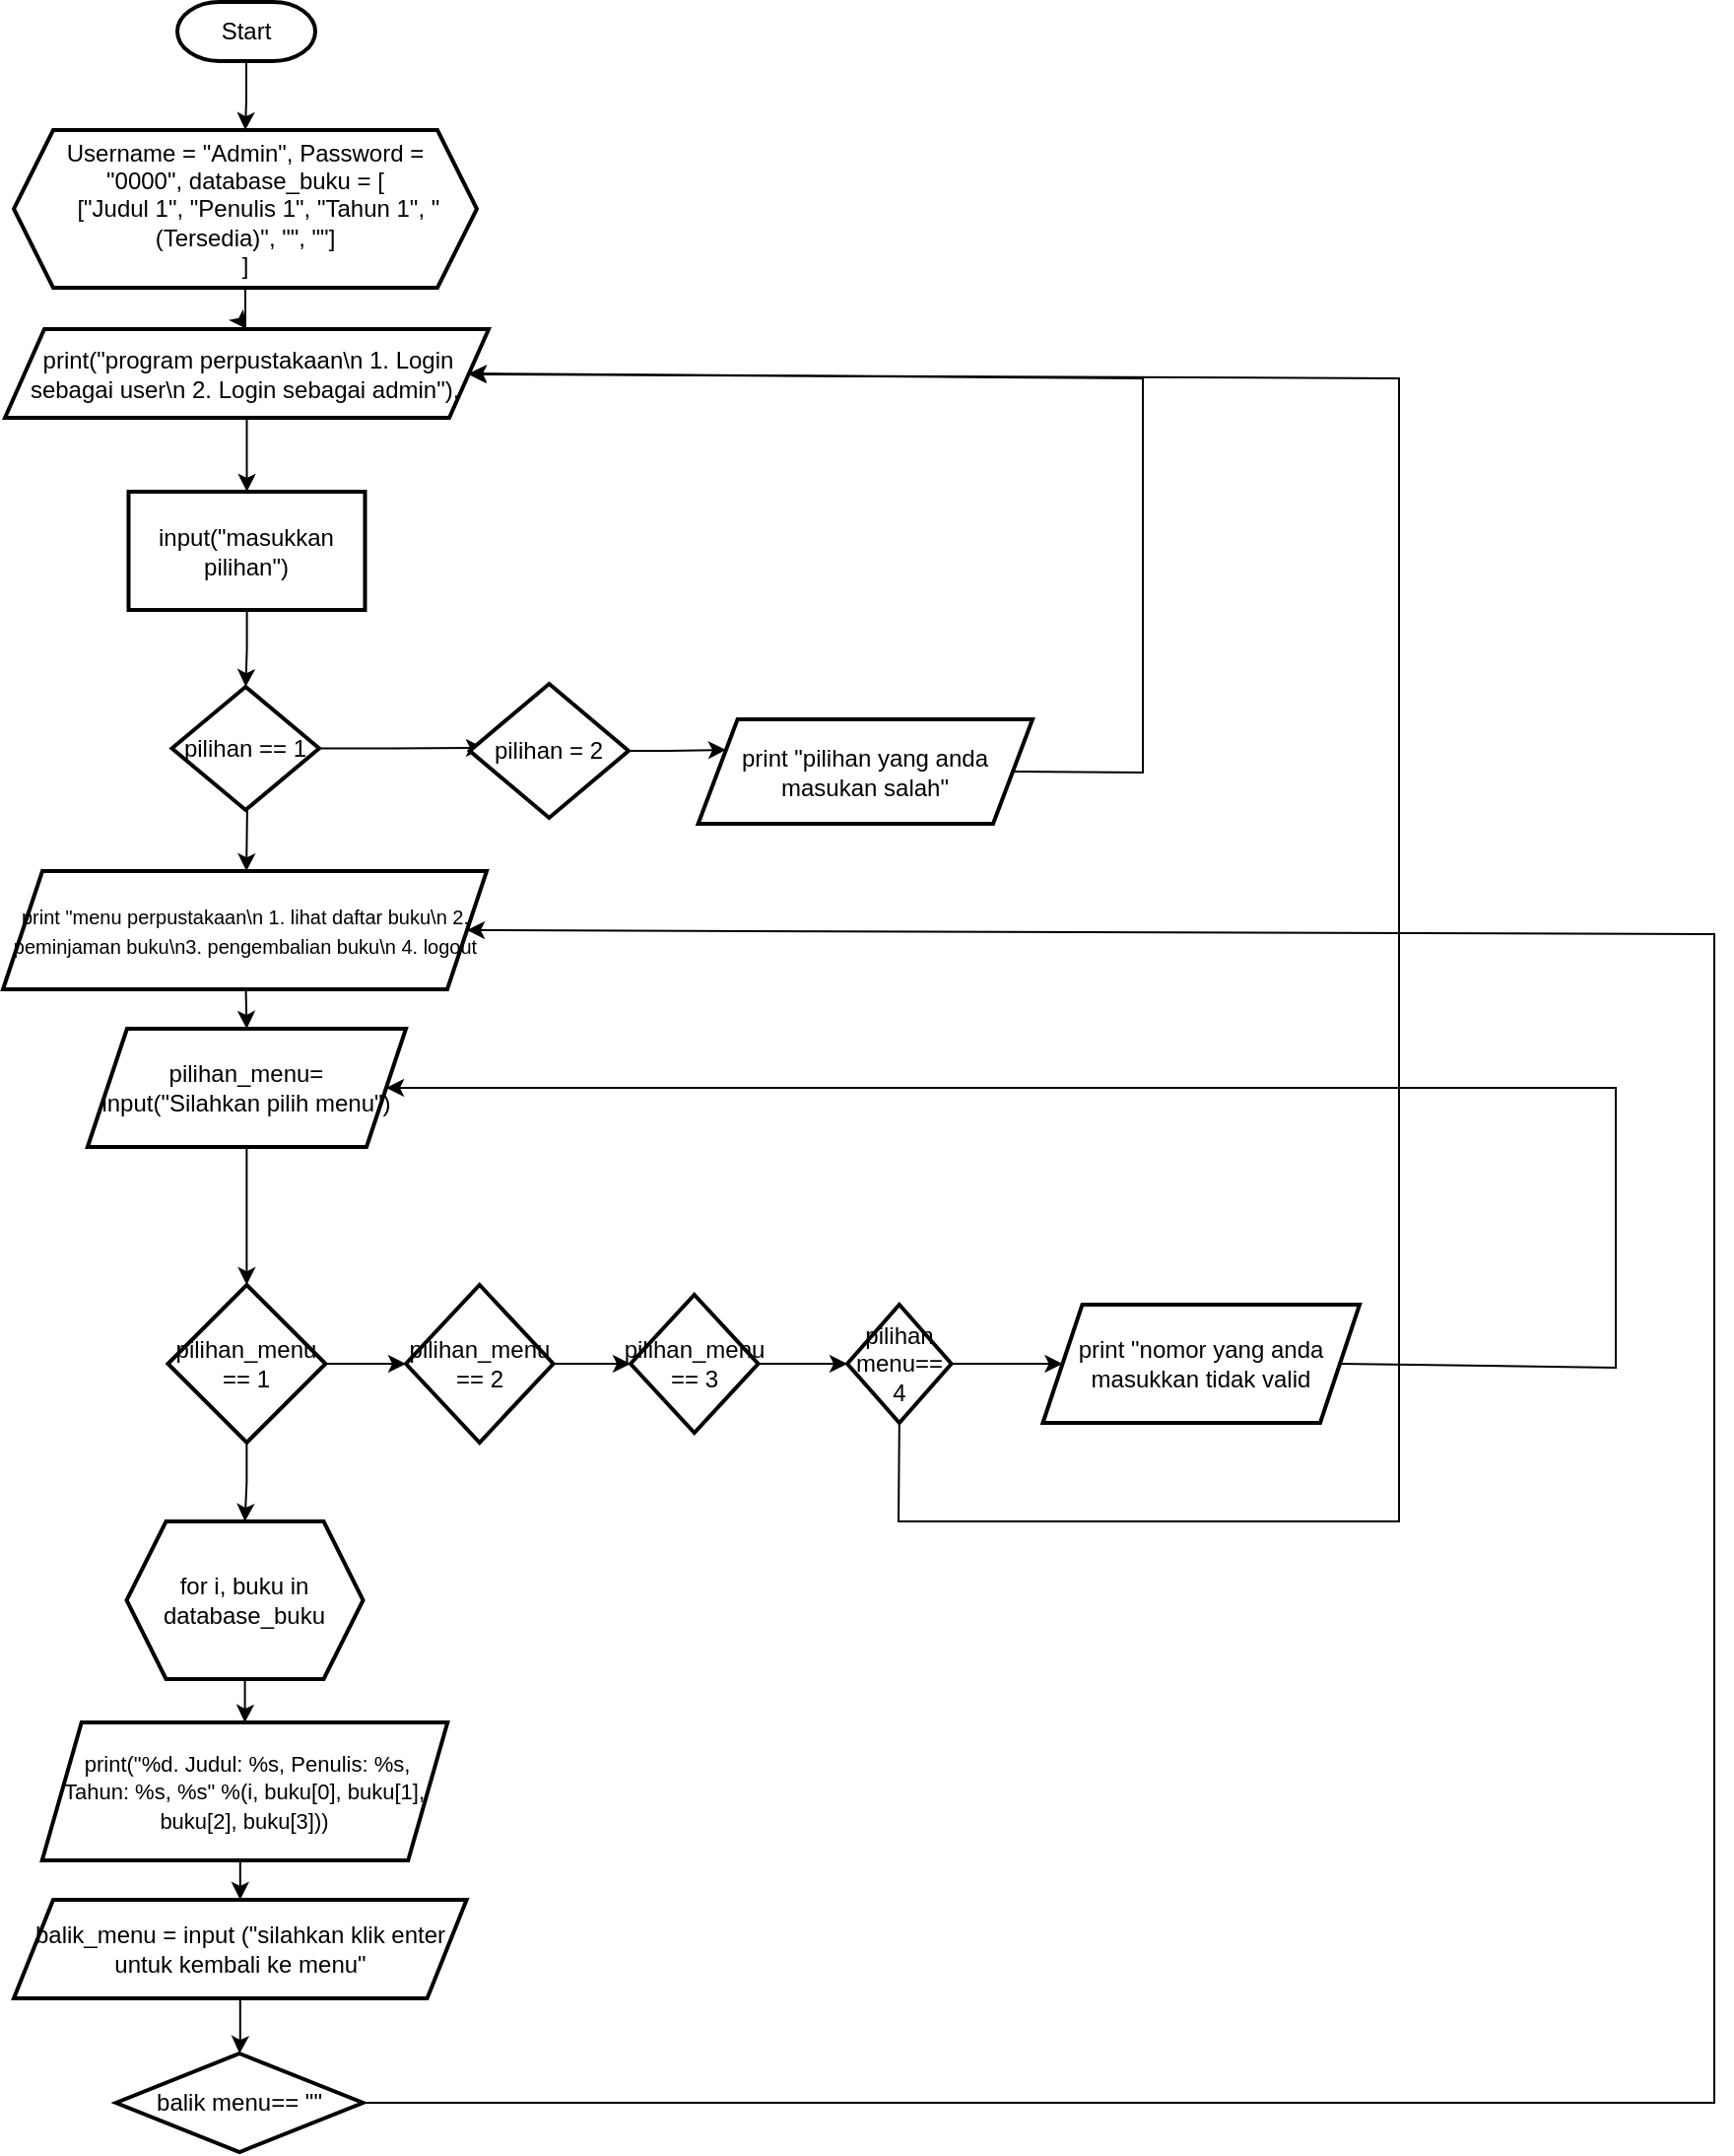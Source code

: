 <mxfile version="22.1.17" type="github">
  <diagram name="Page-1" id="TU6_HEHbgt6ybrDFPS7l">
    <mxGraphModel dx="1114" dy="603" grid="1" gridSize="10" guides="1" tooltips="1" connect="1" arrows="1" fold="1" page="1" pageScale="1" pageWidth="850" pageHeight="1100" math="0" shadow="0">
      <root>
        <mxCell id="0" />
        <mxCell id="1" parent="0" />
        <mxCell id="t8BBSRWHAoElBizVuhs3-4" value="" style="edgeStyle=orthogonalEdgeStyle;rounded=0;orthogonalLoop=1;jettySize=auto;html=1;" edge="1" parent="1" source="t8BBSRWHAoElBizVuhs3-1" target="t8BBSRWHAoElBizVuhs3-3">
          <mxGeometry relative="1" as="geometry" />
        </mxCell>
        <mxCell id="t8BBSRWHAoElBizVuhs3-1" value="Start" style="strokeWidth=2;html=1;shape=mxgraph.flowchart.terminator;whiteSpace=wrap;" vertex="1" parent="1">
          <mxGeometry x="340" y="7" width="70" height="30" as="geometry" />
        </mxCell>
        <mxCell id="t8BBSRWHAoElBizVuhs3-6" value="" style="edgeStyle=orthogonalEdgeStyle;rounded=0;orthogonalLoop=1;jettySize=auto;html=1;" edge="1" parent="1" source="t8BBSRWHAoElBizVuhs3-3" target="t8BBSRWHAoElBizVuhs3-5">
          <mxGeometry relative="1" as="geometry" />
        </mxCell>
        <mxCell id="t8BBSRWHAoElBizVuhs3-3" value="Username = &quot;Admin&quot;, Password = &quot;0000&quot;,&amp;nbsp;database_buku = [&lt;div&gt;&amp;nbsp; &amp;nbsp; [&quot;Judul 1&quot;, &quot;Penulis 1&quot;, &quot;Tahun 1&quot;, &quot;(Tersedia)&quot;, &quot;&quot;, &quot;&quot;]&lt;/div&gt;&lt;div&gt;]&lt;/div&gt;" style="shape=hexagon;perimeter=hexagonPerimeter2;whiteSpace=wrap;html=1;fixedSize=1;strokeWidth=2;" vertex="1" parent="1">
          <mxGeometry x="257" y="72" width="235" height="80" as="geometry" />
        </mxCell>
        <mxCell id="t8BBSRWHAoElBizVuhs3-8" value="" style="edgeStyle=orthogonalEdgeStyle;rounded=0;orthogonalLoop=1;jettySize=auto;html=1;" edge="1" parent="1" source="t8BBSRWHAoElBizVuhs3-5" target="t8BBSRWHAoElBizVuhs3-7">
          <mxGeometry relative="1" as="geometry" />
        </mxCell>
        <mxCell id="t8BBSRWHAoElBizVuhs3-5" value="print(&quot;program perpustakaan\n 1. Login sebagai user\n 2. Login sebagai admin&quot;),&amp;nbsp;" style="shape=parallelogram;perimeter=parallelogramPerimeter;whiteSpace=wrap;html=1;fixedSize=1;strokeWidth=2;" vertex="1" parent="1">
          <mxGeometry x="252.5" y="173" width="245.5" height="45" as="geometry" />
        </mxCell>
        <mxCell id="t8BBSRWHAoElBizVuhs3-10" value="" style="edgeStyle=orthogonalEdgeStyle;rounded=0;orthogonalLoop=1;jettySize=auto;html=1;" edge="1" parent="1" source="t8BBSRWHAoElBizVuhs3-7" target="t8BBSRWHAoElBizVuhs3-9">
          <mxGeometry relative="1" as="geometry" />
        </mxCell>
        <mxCell id="t8BBSRWHAoElBizVuhs3-7" value="input(&quot;masukkan pilihan&quot;)" style="whiteSpace=wrap;html=1;strokeWidth=2;" vertex="1" parent="1">
          <mxGeometry x="315.25" y="255.5" width="120" height="60" as="geometry" />
        </mxCell>
        <mxCell id="t8BBSRWHAoElBizVuhs3-12" value="" style="edgeStyle=orthogonalEdgeStyle;rounded=0;orthogonalLoop=1;jettySize=auto;html=1;exitX=1;exitY=0.5;exitDx=0;exitDy=0;entryX=0.088;entryY=0.477;entryDx=0;entryDy=0;entryPerimeter=0;" edge="1" parent="1" source="t8BBSRWHAoElBizVuhs3-9" target="t8BBSRWHAoElBizVuhs3-11">
          <mxGeometry relative="1" as="geometry">
            <mxPoint x="411.94" y="365.8" as="sourcePoint" />
            <mxPoint x="480" y="380" as="targetPoint" />
          </mxGeometry>
        </mxCell>
        <mxCell id="t8BBSRWHAoElBizVuhs3-17" value="" style="edgeStyle=orthogonalEdgeStyle;rounded=0;orthogonalLoop=1;jettySize=auto;html=1;" edge="1" parent="1">
          <mxGeometry relative="1" as="geometry">
            <mxPoint x="375.45" y="416.997" as="sourcePoint" />
            <mxPoint x="375.05" y="448.06" as="targetPoint" />
          </mxGeometry>
        </mxCell>
        <mxCell id="t8BBSRWHAoElBizVuhs3-9" value="pilihan == 1" style="rhombus;whiteSpace=wrap;html=1;strokeWidth=2;" vertex="1" parent="1">
          <mxGeometry x="337.25" y="354.5" width="74.75" height="62.5" as="geometry" />
        </mxCell>
        <mxCell id="t8BBSRWHAoElBizVuhs3-14" value="" style="edgeStyle=orthogonalEdgeStyle;rounded=0;orthogonalLoop=1;jettySize=auto;html=1;exitX=1;exitY=0.5;exitDx=0;exitDy=0;entryX=0;entryY=0.25;entryDx=0;entryDy=0;" edge="1" parent="1" source="t8BBSRWHAoElBizVuhs3-11" target="t8BBSRWHAoElBizVuhs3-13">
          <mxGeometry relative="1" as="geometry">
            <mxPoint x="570" y="365" as="sourcePoint" />
            <mxPoint x="614.31" y="365.5" as="targetPoint" />
          </mxGeometry>
        </mxCell>
        <mxCell id="t8BBSRWHAoElBizVuhs3-11" value="pilihan = 2" style="rhombus;whiteSpace=wrap;html=1;strokeWidth=2;" vertex="1" parent="1">
          <mxGeometry x="488.38" y="353" width="80.62" height="68" as="geometry" />
        </mxCell>
        <mxCell id="t8BBSRWHAoElBizVuhs3-13" value="print &quot;pilihan yang anda masukan salah&quot;" style="shape=parallelogram;perimeter=parallelogramPerimeter;whiteSpace=wrap;html=1;fixedSize=1;strokeWidth=2;" vertex="1" parent="1">
          <mxGeometry x="604.31" y="371" width="169.69" height="53" as="geometry" />
        </mxCell>
        <mxCell id="t8BBSRWHAoElBizVuhs3-15" value="" style="endArrow=classic;html=1;rounded=0;exitX=1;exitY=0.5;exitDx=0;exitDy=0;entryX=1;entryY=0.5;entryDx=0;entryDy=0;" edge="1" parent="1" source="t8BBSRWHAoElBizVuhs3-13" target="t8BBSRWHAoElBizVuhs3-5">
          <mxGeometry width="50" height="50" relative="1" as="geometry">
            <mxPoint x="780" y="388" as="sourcePoint" />
            <mxPoint x="830" y="208" as="targetPoint" />
            <Array as="points">
              <mxPoint x="830" y="398" />
              <mxPoint x="830" y="198" />
            </Array>
          </mxGeometry>
        </mxCell>
        <mxCell id="t8BBSRWHAoElBizVuhs3-19" value="" style="edgeStyle=orthogonalEdgeStyle;rounded=0;orthogonalLoop=1;jettySize=auto;html=1;" edge="1" parent="1" target="t8BBSRWHAoElBizVuhs3-18">
          <mxGeometry relative="1" as="geometry">
            <mxPoint x="374.3" y="488" as="sourcePoint" />
          </mxGeometry>
        </mxCell>
        <mxCell id="t8BBSRWHAoElBizVuhs3-16" value="&lt;font style=&quot;font-size: 10px;&quot;&gt;print &quot;menu perpustakaan\n 1. lihat daftar buku\n 2. peminjaman buku\n3. pengembalian buku\n 4. logout&lt;/font&gt;" style="shape=parallelogram;perimeter=parallelogramPerimeter;whiteSpace=wrap;html=1;fixedSize=1;strokeWidth=2;" vertex="1" parent="1">
          <mxGeometry x="251.51" y="448" width="245.49" height="60" as="geometry" />
        </mxCell>
        <mxCell id="t8BBSRWHAoElBizVuhs3-21" value="" style="edgeStyle=orthogonalEdgeStyle;rounded=0;orthogonalLoop=1;jettySize=auto;html=1;" edge="1" parent="1" source="t8BBSRWHAoElBizVuhs3-18" target="t8BBSRWHAoElBizVuhs3-20">
          <mxGeometry relative="1" as="geometry" />
        </mxCell>
        <mxCell id="t8BBSRWHAoElBizVuhs3-18" value="pilihan_menu= input(&quot;Silahkan pilih menu&quot;)" style="shape=parallelogram;perimeter=parallelogramPerimeter;whiteSpace=wrap;html=1;fixedSize=1;strokeWidth=2;" vertex="1" parent="1">
          <mxGeometry x="294.44" y="528" width="161.56" height="60" as="geometry" />
        </mxCell>
        <mxCell id="t8BBSRWHAoElBizVuhs3-27" value="" style="edgeStyle=orthogonalEdgeStyle;rounded=0;orthogonalLoop=1;jettySize=auto;html=1;" edge="1" parent="1" source="t8BBSRWHAoElBizVuhs3-20" target="t8BBSRWHAoElBizVuhs3-26">
          <mxGeometry relative="1" as="geometry" />
        </mxCell>
        <mxCell id="t8BBSRWHAoElBizVuhs3-39" value="" style="edgeStyle=orthogonalEdgeStyle;rounded=0;orthogonalLoop=1;jettySize=auto;html=1;" edge="1" parent="1" source="t8BBSRWHAoElBizVuhs3-20" target="t8BBSRWHAoElBizVuhs3-38">
          <mxGeometry relative="1" as="geometry" />
        </mxCell>
        <mxCell id="t8BBSRWHAoElBizVuhs3-20" value="pilihan_menu == 1" style="rhombus;whiteSpace=wrap;html=1;strokeWidth=2;" vertex="1" parent="1">
          <mxGeometry x="335.22" y="658" width="80" height="80" as="geometry" />
        </mxCell>
        <mxCell id="t8BBSRWHAoElBizVuhs3-29" value="" style="edgeStyle=orthogonalEdgeStyle;rounded=0;orthogonalLoop=1;jettySize=auto;html=1;" edge="1" parent="1" source="t8BBSRWHAoElBizVuhs3-26" target="t8BBSRWHAoElBizVuhs3-28">
          <mxGeometry relative="1" as="geometry" />
        </mxCell>
        <mxCell id="t8BBSRWHAoElBizVuhs3-26" value="pilihan_menu == 2" style="rhombus;whiteSpace=wrap;html=1;strokeWidth=2;" vertex="1" parent="1">
          <mxGeometry x="456" y="658" width="74.78" height="80" as="geometry" />
        </mxCell>
        <mxCell id="t8BBSRWHAoElBizVuhs3-31" value="" style="edgeStyle=orthogonalEdgeStyle;rounded=0;orthogonalLoop=1;jettySize=auto;html=1;" edge="1" parent="1" source="t8BBSRWHAoElBizVuhs3-28" target="t8BBSRWHAoElBizVuhs3-30">
          <mxGeometry relative="1" as="geometry" />
        </mxCell>
        <mxCell id="t8BBSRWHAoElBizVuhs3-28" value="pilihan_menu == 3" style="rhombus;whiteSpace=wrap;html=1;strokeWidth=2;" vertex="1" parent="1">
          <mxGeometry x="570" y="663" width="64.78" height="70" as="geometry" />
        </mxCell>
        <mxCell id="t8BBSRWHAoElBizVuhs3-35" value="" style="edgeStyle=orthogonalEdgeStyle;rounded=0;orthogonalLoop=1;jettySize=auto;html=1;" edge="1" parent="1" source="t8BBSRWHAoElBizVuhs3-30" target="t8BBSRWHAoElBizVuhs3-34">
          <mxGeometry relative="1" as="geometry" />
        </mxCell>
        <mxCell id="t8BBSRWHAoElBizVuhs3-30" value="pilihan menu== 4" style="rhombus;whiteSpace=wrap;html=1;strokeWidth=2;" vertex="1" parent="1">
          <mxGeometry x="680" y="668" width="52.83" height="60" as="geometry" />
        </mxCell>
        <mxCell id="t8BBSRWHAoElBizVuhs3-34" value="print &quot;nomor yang anda masukkan tidak valid" style="shape=parallelogram;perimeter=parallelogramPerimeter;whiteSpace=wrap;html=1;fixedSize=1;strokeWidth=2;" vertex="1" parent="1">
          <mxGeometry x="779.24" y="668" width="160.76" height="60" as="geometry" />
        </mxCell>
        <mxCell id="t8BBSRWHAoElBizVuhs3-36" value="" style="endArrow=classic;html=1;rounded=0;exitX=1;exitY=0.5;exitDx=0;exitDy=0;entryX=1;entryY=0.5;entryDx=0;entryDy=0;" edge="1" parent="1" source="t8BBSRWHAoElBizVuhs3-34" target="t8BBSRWHAoElBizVuhs3-18">
          <mxGeometry width="50" height="50" relative="1" as="geometry">
            <mxPoint x="990" y="718" as="sourcePoint" />
            <mxPoint x="1040" y="668" as="targetPoint" />
            <Array as="points">
              <mxPoint x="1070" y="700" />
              <mxPoint x="1070" y="558" />
            </Array>
          </mxGeometry>
        </mxCell>
        <mxCell id="t8BBSRWHAoElBizVuhs3-37" value="" style="endArrow=classic;html=1;rounded=0;exitX=0.5;exitY=1;exitDx=0;exitDy=0;" edge="1" parent="1" source="t8BBSRWHAoElBizVuhs3-30" target="t8BBSRWHAoElBizVuhs3-5">
          <mxGeometry width="50" height="50" relative="1" as="geometry">
            <mxPoint x="730" y="798" as="sourcePoint" />
            <mxPoint x="780" y="748" as="targetPoint" />
            <Array as="points">
              <mxPoint x="706" y="778" />
              <mxPoint x="960" y="778" />
              <mxPoint x="960" y="198" />
            </Array>
          </mxGeometry>
        </mxCell>
        <mxCell id="t8BBSRWHAoElBizVuhs3-41" value="" style="edgeStyle=orthogonalEdgeStyle;rounded=0;orthogonalLoop=1;jettySize=auto;html=1;" edge="1" parent="1" source="t8BBSRWHAoElBizVuhs3-38" target="t8BBSRWHAoElBizVuhs3-40">
          <mxGeometry relative="1" as="geometry">
            <mxPoint x="380" y="880" as="targetPoint" />
          </mxGeometry>
        </mxCell>
        <mxCell id="t8BBSRWHAoElBizVuhs3-38" value="for i, buku in database_buku" style="shape=hexagon;perimeter=hexagonPerimeter2;whiteSpace=wrap;html=1;fixedSize=1;strokeWidth=2;" vertex="1" parent="1">
          <mxGeometry x="314.26" y="778" width="120" height="80" as="geometry" />
        </mxCell>
        <mxCell id="t8BBSRWHAoElBizVuhs3-43" value="" style="edgeStyle=orthogonalEdgeStyle;rounded=0;orthogonalLoop=1;jettySize=auto;html=1;exitX=0.5;exitY=1;exitDx=0;exitDy=0;entryX=0.5;entryY=0;entryDx=0;entryDy=0;" edge="1" parent="1" source="t8BBSRWHAoElBizVuhs3-40" target="t8BBSRWHAoElBizVuhs3-42">
          <mxGeometry relative="1" as="geometry">
            <mxPoint x="370" y="970" as="sourcePoint" />
            <mxPoint x="374.3" y="1001" as="targetPoint" />
          </mxGeometry>
        </mxCell>
        <mxCell id="t8BBSRWHAoElBizVuhs3-40" value="&lt;font style=&quot;font-size: 11px;&quot;&gt;&amp;nbsp;print(&quot;%d. Judul: %s, Penulis: %s, Tahun: %s, %s&quot; %(i, buku[0], buku[1], buku[2], buku[3]))&lt;/font&gt;" style="shape=parallelogram;perimeter=parallelogramPerimeter;whiteSpace=wrap;html=1;fixedSize=1;strokeWidth=2;" vertex="1" parent="1">
          <mxGeometry x="271.38" y="880" width="205.74" height="70" as="geometry" />
        </mxCell>
        <mxCell id="t8BBSRWHAoElBizVuhs3-46" value="" style="edgeStyle=orthogonalEdgeStyle;rounded=0;orthogonalLoop=1;jettySize=auto;html=1;" edge="1" parent="1" source="t8BBSRWHAoElBizVuhs3-42" target="t8BBSRWHAoElBizVuhs3-45">
          <mxGeometry relative="1" as="geometry" />
        </mxCell>
        <mxCell id="t8BBSRWHAoElBizVuhs3-42" value="balik_menu = input (&quot;silahkan klik enter untuk kembali ke menu&quot;" style="shape=parallelogram;perimeter=parallelogramPerimeter;whiteSpace=wrap;html=1;fixedSize=1;strokeWidth=2;" vertex="1" parent="1">
          <mxGeometry x="257.0" y="970" width="229.8" height="50" as="geometry" />
        </mxCell>
        <mxCell id="t8BBSRWHAoElBizVuhs3-45" value="balik menu== &quot;&quot;" style="rhombus;whiteSpace=wrap;html=1;strokeWidth=2;" vertex="1" parent="1">
          <mxGeometry x="308.88" y="1048" width="125.38" height="50" as="geometry" />
        </mxCell>
        <mxCell id="t8BBSRWHAoElBizVuhs3-47" value="" style="endArrow=classic;html=1;rounded=0;exitX=1;exitY=0.5;exitDx=0;exitDy=0;entryX=1;entryY=0.5;entryDx=0;entryDy=0;" edge="1" parent="1" source="t8BBSRWHAoElBizVuhs3-45" target="t8BBSRWHAoElBizVuhs3-16">
          <mxGeometry width="50" height="50" relative="1" as="geometry">
            <mxPoint x="540" y="1040" as="sourcePoint" />
            <mxPoint x="590" y="990" as="targetPoint" />
            <Array as="points">
              <mxPoint x="1120" y="1073" />
              <mxPoint x="1120" y="480" />
            </Array>
          </mxGeometry>
        </mxCell>
      </root>
    </mxGraphModel>
  </diagram>
</mxfile>
